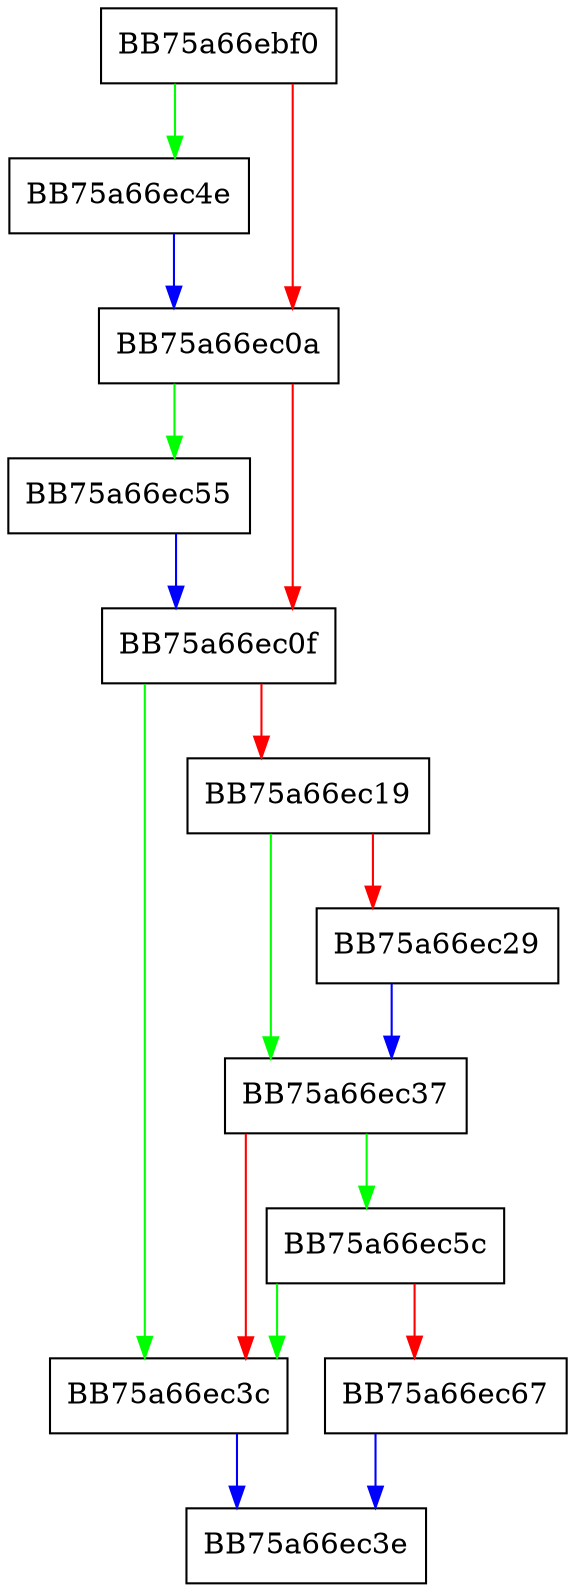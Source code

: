 digraph IsMine {
  node [shape="box"];
  graph [splines=ortho];
  BB75a66ebf0 -> BB75a66ec4e [color="green"];
  BB75a66ebf0 -> BB75a66ec0a [color="red"];
  BB75a66ec0a -> BB75a66ec55 [color="green"];
  BB75a66ec0a -> BB75a66ec0f [color="red"];
  BB75a66ec0f -> BB75a66ec3c [color="green"];
  BB75a66ec0f -> BB75a66ec19 [color="red"];
  BB75a66ec19 -> BB75a66ec37 [color="green"];
  BB75a66ec19 -> BB75a66ec29 [color="red"];
  BB75a66ec29 -> BB75a66ec37 [color="blue"];
  BB75a66ec37 -> BB75a66ec5c [color="green"];
  BB75a66ec37 -> BB75a66ec3c [color="red"];
  BB75a66ec3c -> BB75a66ec3e [color="blue"];
  BB75a66ec4e -> BB75a66ec0a [color="blue"];
  BB75a66ec55 -> BB75a66ec0f [color="blue"];
  BB75a66ec5c -> BB75a66ec3c [color="green"];
  BB75a66ec5c -> BB75a66ec67 [color="red"];
  BB75a66ec67 -> BB75a66ec3e [color="blue"];
}